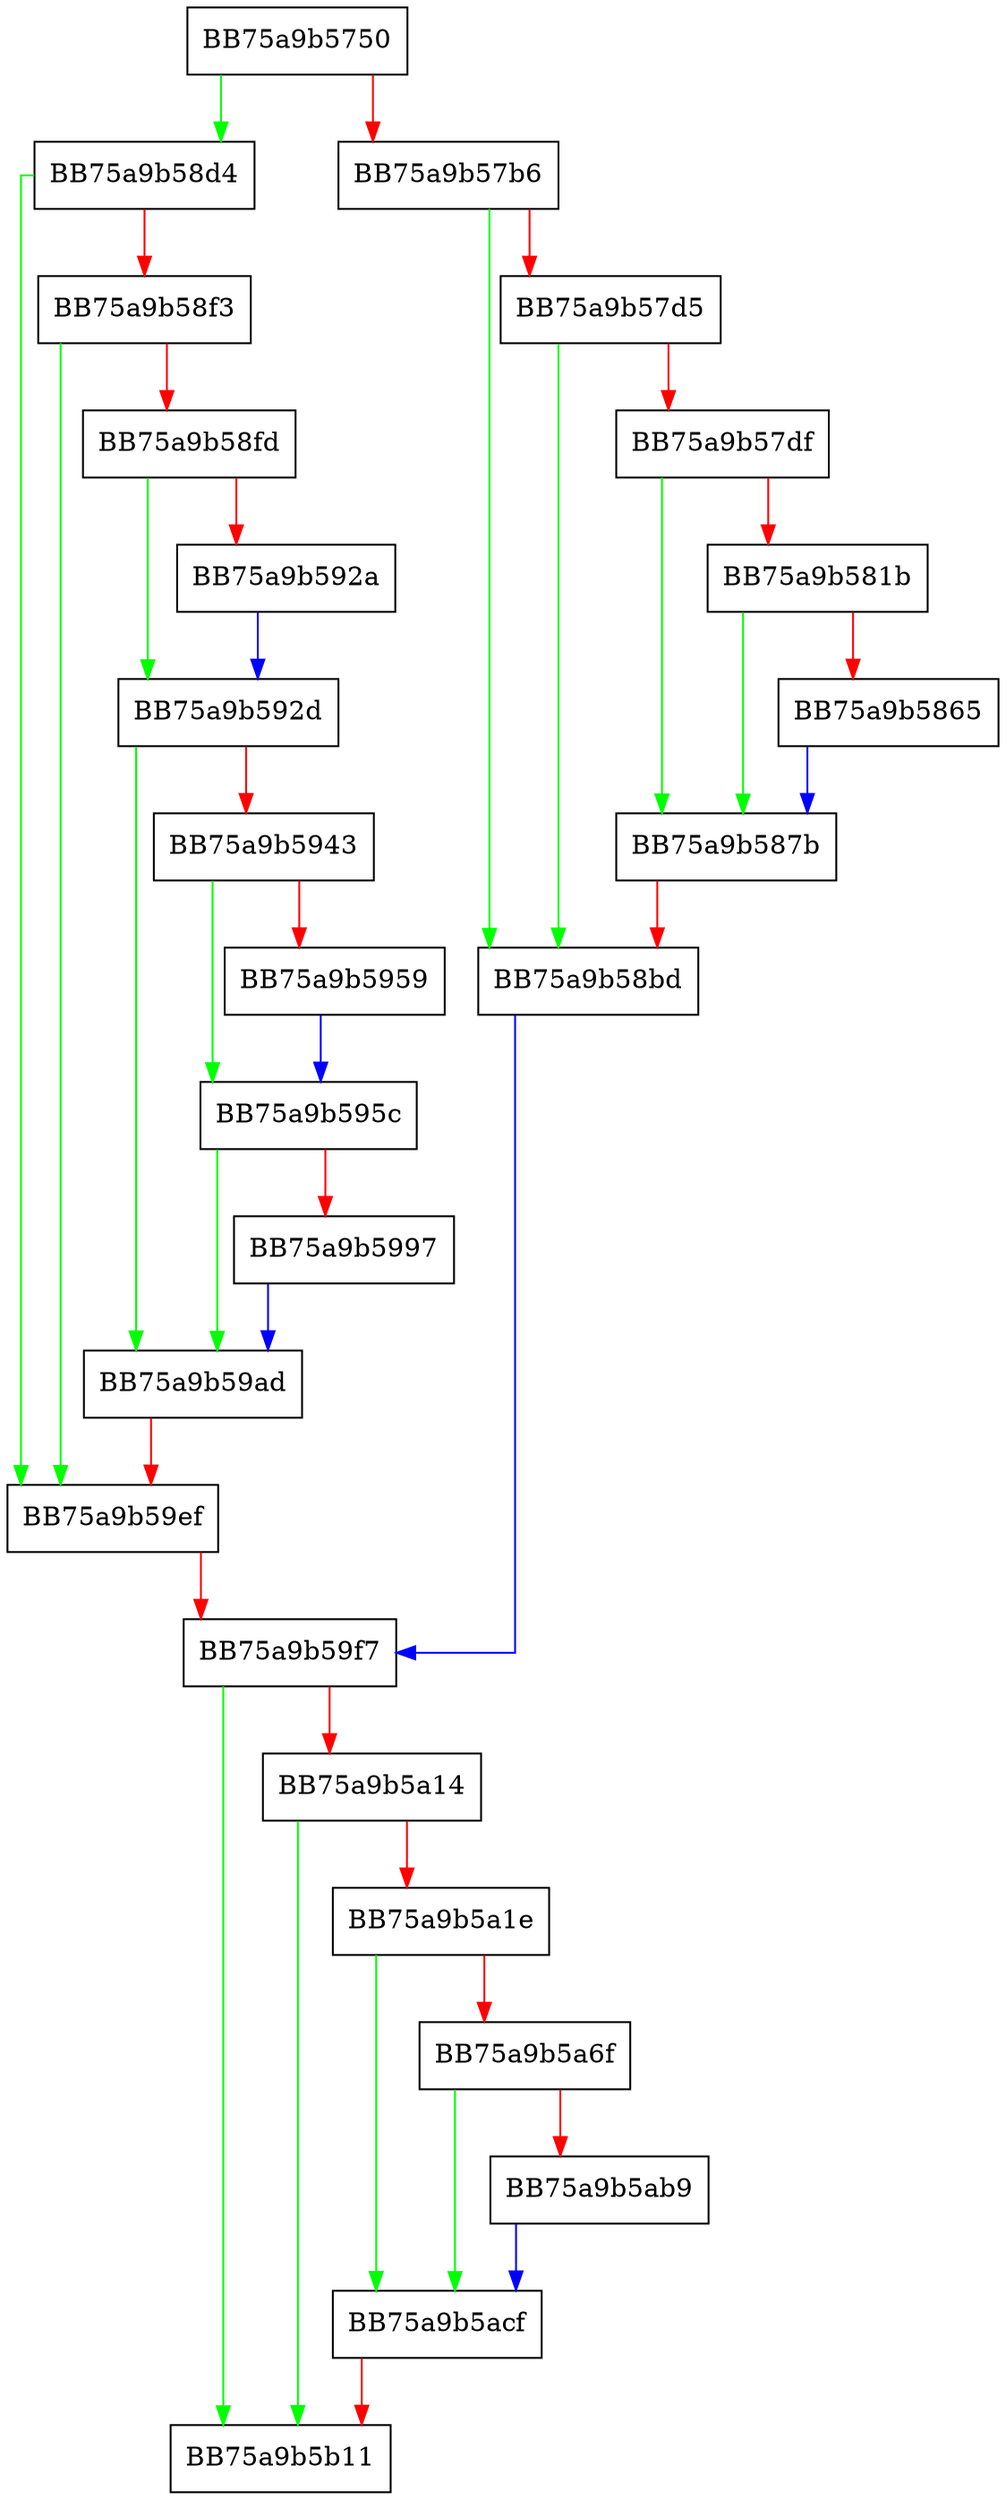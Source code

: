 digraph _install_time_check {
  node [shape="box"];
  graph [splines=ortho];
  BB75a9b5750 -> BB75a9b58d4 [color="green"];
  BB75a9b5750 -> BB75a9b57b6 [color="red"];
  BB75a9b57b6 -> BB75a9b58bd [color="green"];
  BB75a9b57b6 -> BB75a9b57d5 [color="red"];
  BB75a9b57d5 -> BB75a9b58bd [color="green"];
  BB75a9b57d5 -> BB75a9b57df [color="red"];
  BB75a9b57df -> BB75a9b587b [color="green"];
  BB75a9b57df -> BB75a9b581b [color="red"];
  BB75a9b581b -> BB75a9b587b [color="green"];
  BB75a9b581b -> BB75a9b5865 [color="red"];
  BB75a9b5865 -> BB75a9b587b [color="blue"];
  BB75a9b587b -> BB75a9b58bd [color="red"];
  BB75a9b58bd -> BB75a9b59f7 [color="blue"];
  BB75a9b58d4 -> BB75a9b59ef [color="green"];
  BB75a9b58d4 -> BB75a9b58f3 [color="red"];
  BB75a9b58f3 -> BB75a9b59ef [color="green"];
  BB75a9b58f3 -> BB75a9b58fd [color="red"];
  BB75a9b58fd -> BB75a9b592d [color="green"];
  BB75a9b58fd -> BB75a9b592a [color="red"];
  BB75a9b592a -> BB75a9b592d [color="blue"];
  BB75a9b592d -> BB75a9b59ad [color="green"];
  BB75a9b592d -> BB75a9b5943 [color="red"];
  BB75a9b5943 -> BB75a9b595c [color="green"];
  BB75a9b5943 -> BB75a9b5959 [color="red"];
  BB75a9b5959 -> BB75a9b595c [color="blue"];
  BB75a9b595c -> BB75a9b59ad [color="green"];
  BB75a9b595c -> BB75a9b5997 [color="red"];
  BB75a9b5997 -> BB75a9b59ad [color="blue"];
  BB75a9b59ad -> BB75a9b59ef [color="red"];
  BB75a9b59ef -> BB75a9b59f7 [color="red"];
  BB75a9b59f7 -> BB75a9b5b11 [color="green"];
  BB75a9b59f7 -> BB75a9b5a14 [color="red"];
  BB75a9b5a14 -> BB75a9b5b11 [color="green"];
  BB75a9b5a14 -> BB75a9b5a1e [color="red"];
  BB75a9b5a1e -> BB75a9b5acf [color="green"];
  BB75a9b5a1e -> BB75a9b5a6f [color="red"];
  BB75a9b5a6f -> BB75a9b5acf [color="green"];
  BB75a9b5a6f -> BB75a9b5ab9 [color="red"];
  BB75a9b5ab9 -> BB75a9b5acf [color="blue"];
  BB75a9b5acf -> BB75a9b5b11 [color="red"];
}